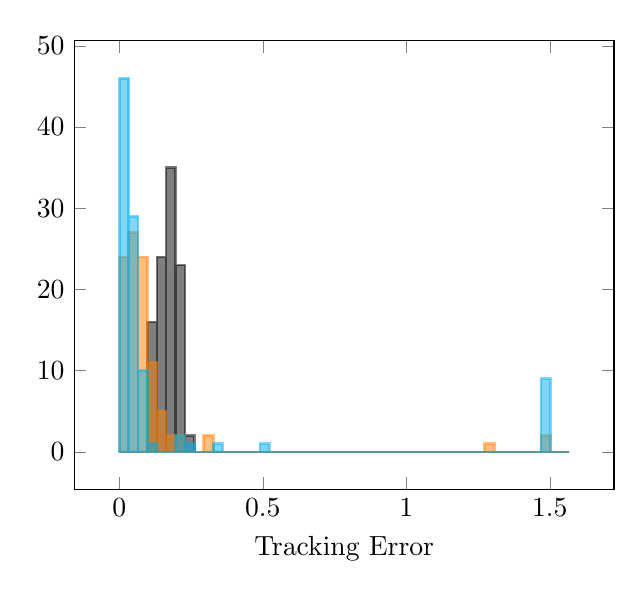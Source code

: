 % Recommended preamble:
\begin{tikzpicture}
\begin{axis}[xlabel={Tracking Error}, ylabel={}, legend pos={north east}]
    \addplot+[ybar interval, no marks, line width={1.0}, draw={black}, fill={black}, opacity={0.5}]
        coordinates {
            (0.0,0)
            (0.033,0)
            (0.065,0)
            (0.098,16)
            (0.131,24)
            (0.163,35)
            (0.196,23)
            (0.229,2)
            (0.261,0)
            (0.294,0)
            (0.327,0)
            (0.359,0)
            (0.392,0)
            (0.424,0)
            (0.457,0)
            (0.49,0)
            (0.522,0)
            (0.555,0)
            (0.588,0)
            (0.62,0)
            (0.653,0)
            (0.686,0)
            (0.718,0)
            (0.751,0)
            (0.784,0)
            (0.816,0)
            (0.849,0)
            (0.882,0)
            (0.914,0)
            (0.947,0)
            (0.98,0)
            (1.012,0)
            (1.045,0)
            (1.078,0)
            (1.11,0)
            (1.143,0)
            (1.176,0)
            (1.208,0)
            (1.241,0)
            (1.273,0)
            (1.306,0)
            (1.339,0)
            (1.371,0)
            (1.404,0)
            (1.437,0)
            (1.469,0)
            (1.502,0)
            (1.535,0)
            (1.567,0)
        }
        ;
    \addplot+[ybar interval, no marks, line width={1.0}, draw={orange}, fill={orange}, opacity={0.5}]
        coordinates {
            (0.0,24)
            (0.033,27)
            (0.065,24)
            (0.098,11)
            (0.131,5)
            (0.163,2)
            (0.196,2)
            (0.229,0)
            (0.261,0)
            (0.294,2)
            (0.327,0)
            (0.359,0)
            (0.392,0)
            (0.424,0)
            (0.457,0)
            (0.49,0)
            (0.522,0)
            (0.555,0)
            (0.588,0)
            (0.62,0)
            (0.653,0)
            (0.686,0)
            (0.718,0)
            (0.751,0)
            (0.784,0)
            (0.816,0)
            (0.849,0)
            (0.882,0)
            (0.914,0)
            (0.947,0)
            (0.98,0)
            (1.012,0)
            (1.045,0)
            (1.078,0)
            (1.11,0)
            (1.143,0)
            (1.176,0)
            (1.208,0)
            (1.241,0)
            (1.273,1)
            (1.306,0)
            (1.339,0)
            (1.371,0)
            (1.404,0)
            (1.437,0)
            (1.469,2)
            (1.502,0)
            (1.535,0)
            (1.567,0)
        }
        ;
    \addplot+[ybar interval, no marks, line width={1.0}, draw={cyan}, fill={cyan}, opacity={0.5}]
        coordinates {
            (0.0,46)
            (0.033,29)
            (0.065,10)
            (0.098,1)
            (0.131,0)
            (0.163,0)
            (0.196,2)
            (0.229,1)
            (0.261,0)
            (0.294,0)
            (0.327,1)
            (0.359,0)
            (0.392,0)
            (0.424,0)
            (0.457,0)
            (0.49,1)
            (0.522,0)
            (0.555,0)
            (0.588,0)
            (0.62,0)
            (0.653,0)
            (0.686,0)
            (0.718,0)
            (0.751,0)
            (0.784,0)
            (0.816,0)
            (0.849,0)
            (0.882,0)
            (0.914,0)
            (0.947,0)
            (0.98,0)
            (1.012,0)
            (1.045,0)
            (1.078,0)
            (1.11,0)
            (1.143,0)
            (1.176,0)
            (1.208,0)
            (1.241,0)
            (1.273,0)
            (1.306,0)
            (1.339,0)
            (1.371,0)
            (1.404,0)
            (1.437,0)
            (1.469,9)
            (1.502,0)
            (1.535,0)
            (1.567,0)
        }
        ;
    [] \end{axis}
\end{tikzpicture}
